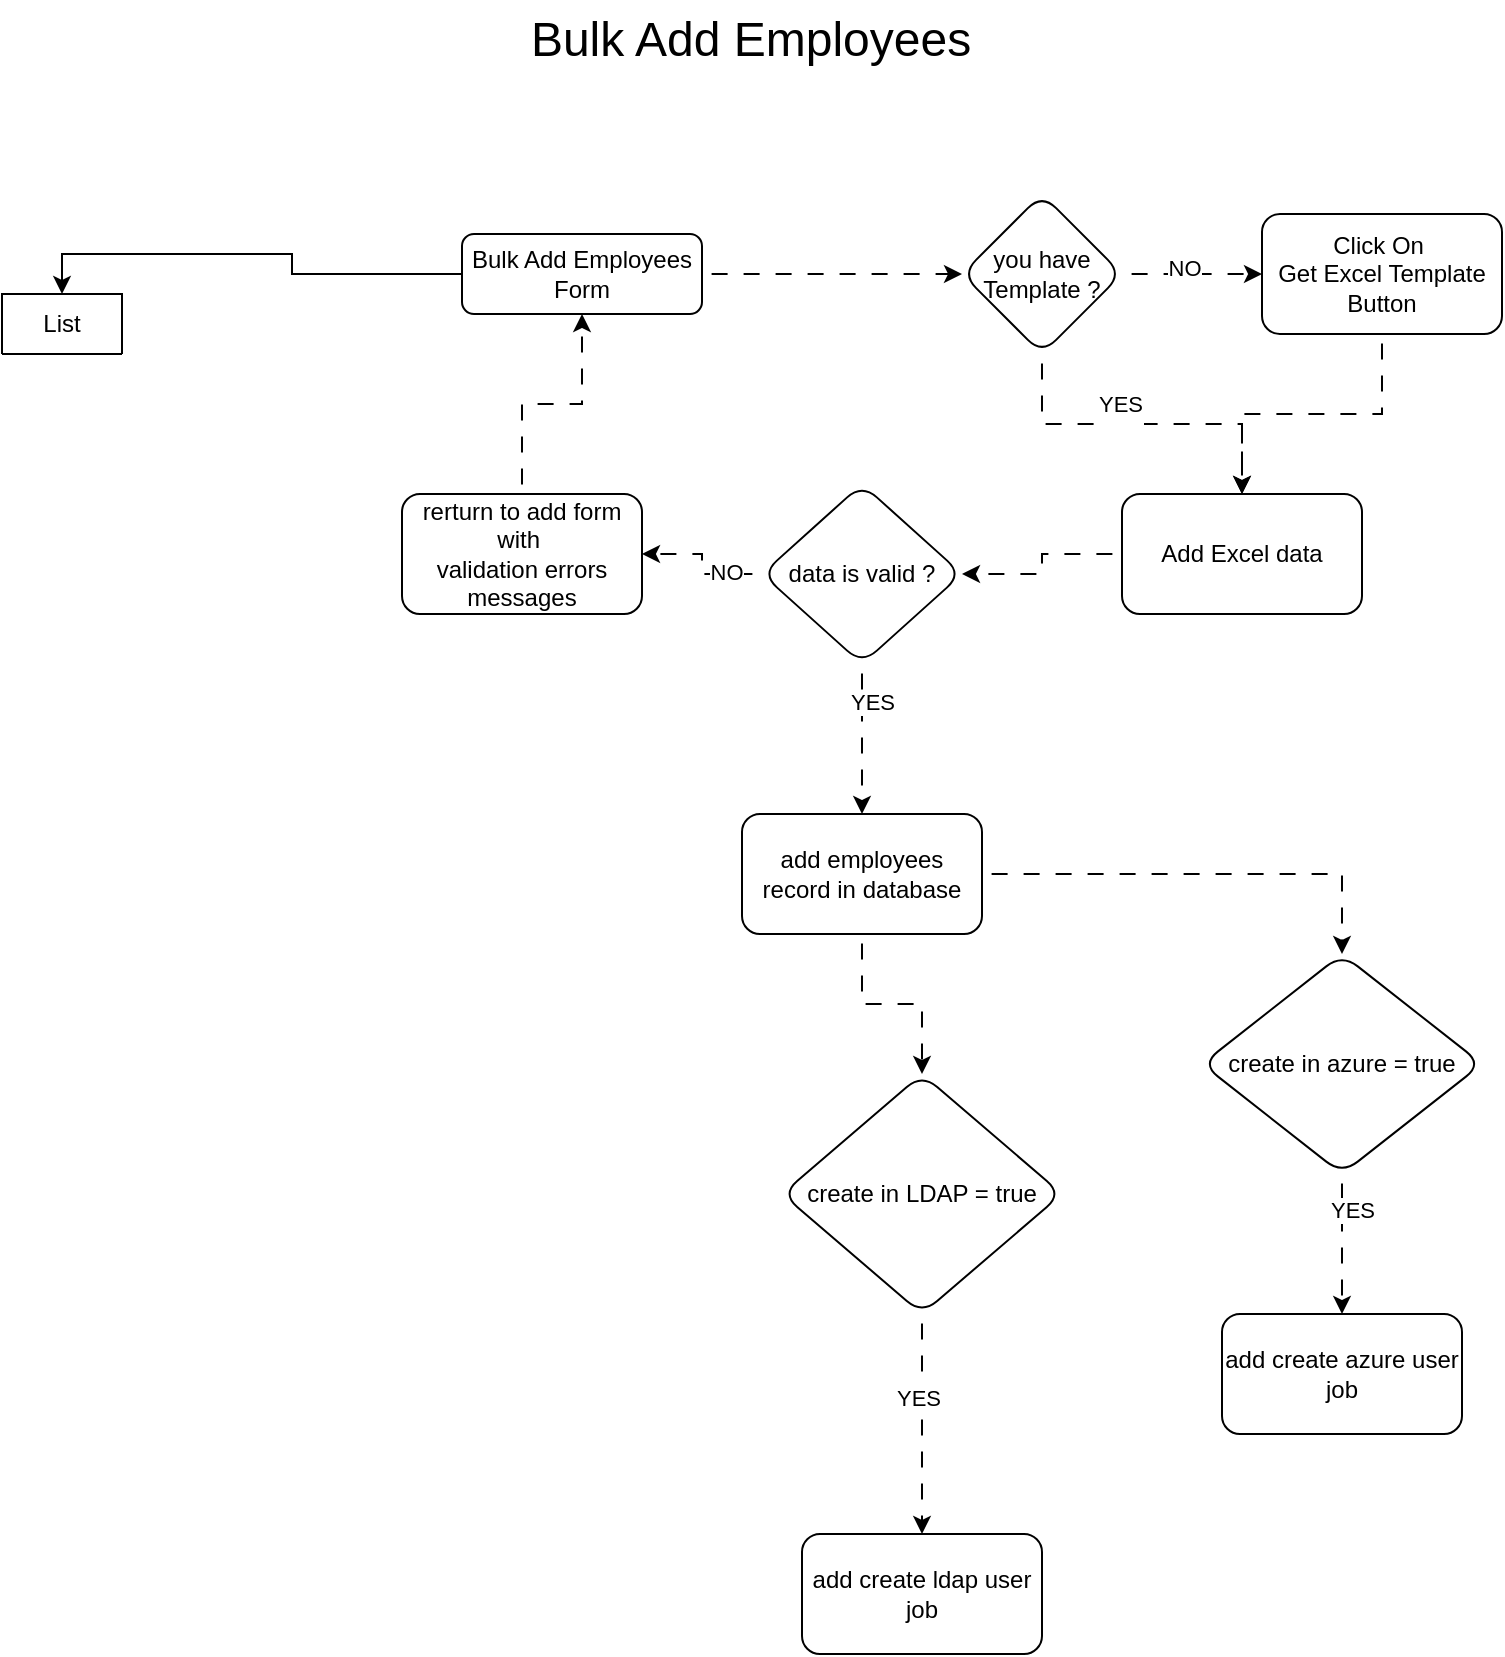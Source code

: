<mxfile version="24.5.3" type="device">
  <diagram id="C5RBs43oDa-KdzZeNtuy" name="Bulk Add">
    <mxGraphModel dx="1050" dy="621" grid="1" gridSize="10" guides="1" tooltips="1" connect="1" arrows="1" fold="1" page="1" pageScale="1" pageWidth="827" pageHeight="1169" math="0" shadow="0">
      <root>
        <mxCell id="WIyWlLk6GJQsqaUBKTNV-0" />
        <mxCell id="WIyWlLk6GJQsqaUBKTNV-1" parent="WIyWlLk6GJQsqaUBKTNV-0" />
        <mxCell id="Q-pOXx7L6EONSqe57Ewr-2" value="" style="edgeStyle=orthogonalEdgeStyle;rounded=0;orthogonalLoop=1;jettySize=auto;html=1;shadow=0;flowAnimation=1;" parent="WIyWlLk6GJQsqaUBKTNV-1" source="WIyWlLk6GJQsqaUBKTNV-3" target="Q-pOXx7L6EONSqe57Ewr-1" edge="1">
          <mxGeometry relative="1" as="geometry" />
        </mxCell>
        <mxCell id="qlC13VSq4J5NLLpyvXxt-22" style="edgeStyle=orthogonalEdgeStyle;rounded=0;orthogonalLoop=1;jettySize=auto;html=1;entryX=0.5;entryY=0;entryDx=0;entryDy=0;shadow=0;strokeColor=default;align=center;verticalAlign=middle;fontFamily=Helvetica;fontSize=11;fontColor=default;labelBackgroundColor=default;endArrow=classic;flowAnimation=0;" edge="1" parent="WIyWlLk6GJQsqaUBKTNV-1" source="WIyWlLk6GJQsqaUBKTNV-3" target="qlC13VSq4J5NLLpyvXxt-12">
          <mxGeometry relative="1" as="geometry" />
        </mxCell>
        <mxCell id="WIyWlLk6GJQsqaUBKTNV-3" value="Bulk Add Employees Form" style="rounded=1;whiteSpace=wrap;html=1;fontSize=12;glass=0;strokeWidth=1;shadow=0;" parent="WIyWlLk6GJQsqaUBKTNV-1" vertex="1">
          <mxGeometry x="270" y="130" width="120" height="40" as="geometry" />
        </mxCell>
        <mxCell id="qlC13VSq4J5NLLpyvXxt-2" value="" style="edgeStyle=orthogonalEdgeStyle;rounded=0;orthogonalLoop=1;jettySize=auto;html=1;shadow=0;strokeColor=default;align=center;verticalAlign=middle;fontFamily=Helvetica;fontSize=11;fontColor=default;labelBackgroundColor=default;endArrow=classic;flowAnimation=1;" edge="1" parent="WIyWlLk6GJQsqaUBKTNV-1" source="Q-pOXx7L6EONSqe57Ewr-1" target="qlC13VSq4J5NLLpyvXxt-1">
          <mxGeometry relative="1" as="geometry" />
        </mxCell>
        <mxCell id="qlC13VSq4J5NLLpyvXxt-3" value="NO" style="edgeLabel;html=1;align=center;verticalAlign=middle;resizable=0;points=[];fontFamily=Helvetica;fontSize=11;fontColor=default;labelBackgroundColor=default;" vertex="1" connectable="0" parent="qlC13VSq4J5NLLpyvXxt-2">
          <mxGeometry x="-0.126" y="3" relative="1" as="geometry">
            <mxPoint as="offset" />
          </mxGeometry>
        </mxCell>
        <mxCell id="qlC13VSq4J5NLLpyvXxt-5" value="" style="edgeStyle=orthogonalEdgeStyle;rounded=0;orthogonalLoop=1;jettySize=auto;html=1;shadow=0;strokeColor=default;align=center;verticalAlign=middle;fontFamily=Helvetica;fontSize=11;fontColor=default;labelBackgroundColor=default;endArrow=classic;flowAnimation=1;" edge="1" parent="WIyWlLk6GJQsqaUBKTNV-1" source="Q-pOXx7L6EONSqe57Ewr-1" target="qlC13VSq4J5NLLpyvXxt-4">
          <mxGeometry relative="1" as="geometry" />
        </mxCell>
        <mxCell id="qlC13VSq4J5NLLpyvXxt-6" value="YES&lt;div&gt;&lt;br&gt;&lt;/div&gt;" style="edgeLabel;html=1;align=center;verticalAlign=middle;resizable=0;points=[];fontFamily=Helvetica;fontSize=11;fontColor=default;labelBackgroundColor=default;" vertex="1" connectable="0" parent="qlC13VSq4J5NLLpyvXxt-5">
          <mxGeometry x="-0.138" y="3" relative="1" as="geometry">
            <mxPoint as="offset" />
          </mxGeometry>
        </mxCell>
        <mxCell id="Q-pOXx7L6EONSqe57Ewr-1" value="you have Template ?" style="rhombus;whiteSpace=wrap;html=1;rounded=1;glass=0;strokeWidth=1;shadow=0;" parent="WIyWlLk6GJQsqaUBKTNV-1" vertex="1">
          <mxGeometry x="520" y="110" width="80" height="80" as="geometry" />
        </mxCell>
        <mxCell id="qlC13VSq4J5NLLpyvXxt-0" value="&lt;font style=&quot;font-size: 24px;&quot;&gt;Bulk Add Employees&lt;/font&gt;" style="text;html=1;align=center;verticalAlign=middle;resizable=0;points=[];autosize=1;strokeColor=none;fillColor=none;fontFamily=Helvetica;fontSize=11;fontColor=default;labelBackgroundColor=default;" vertex="1" parent="WIyWlLk6GJQsqaUBKTNV-1">
          <mxGeometry x="294" y="13" width="240" height="40" as="geometry" />
        </mxCell>
        <mxCell id="qlC13VSq4J5NLLpyvXxt-11" value="" style="edgeStyle=orthogonalEdgeStyle;rounded=0;orthogonalLoop=1;jettySize=auto;html=1;shadow=0;strokeColor=default;align=center;verticalAlign=middle;fontFamily=Helvetica;fontSize=11;fontColor=default;labelBackgroundColor=default;endArrow=classic;flowAnimation=1;" edge="1" parent="WIyWlLk6GJQsqaUBKTNV-1" source="qlC13VSq4J5NLLpyvXxt-1" target="qlC13VSq4J5NLLpyvXxt-4">
          <mxGeometry relative="1" as="geometry" />
        </mxCell>
        <mxCell id="qlC13VSq4J5NLLpyvXxt-1" value="Click On&amp;nbsp;&lt;br&gt;Get Excel Template&lt;br&gt;Button" style="whiteSpace=wrap;html=1;rounded=1;glass=0;strokeWidth=1;shadow=0;" vertex="1" parent="WIyWlLk6GJQsqaUBKTNV-1">
          <mxGeometry x="670" y="120" width="120" height="60" as="geometry" />
        </mxCell>
        <mxCell id="qlC13VSq4J5NLLpyvXxt-8" value="" style="edgeStyle=orthogonalEdgeStyle;rounded=0;orthogonalLoop=1;jettySize=auto;html=1;shadow=0;strokeColor=default;align=center;verticalAlign=middle;fontFamily=Helvetica;fontSize=11;fontColor=default;labelBackgroundColor=default;endArrow=classic;flowAnimation=1;" edge="1" parent="WIyWlLk6GJQsqaUBKTNV-1" source="qlC13VSq4J5NLLpyvXxt-4" target="qlC13VSq4J5NLLpyvXxt-7">
          <mxGeometry relative="1" as="geometry" />
        </mxCell>
        <mxCell id="qlC13VSq4J5NLLpyvXxt-4" value="Add Excel data" style="whiteSpace=wrap;html=1;rounded=1;glass=0;strokeWidth=1;shadow=0;" vertex="1" parent="WIyWlLk6GJQsqaUBKTNV-1">
          <mxGeometry x="600" y="260" width="120" height="60" as="geometry" />
        </mxCell>
        <mxCell id="qlC13VSq4J5NLLpyvXxt-39" value="" style="edgeStyle=orthogonalEdgeStyle;rounded=0;orthogonalLoop=1;jettySize=auto;html=1;shadow=0;strokeColor=default;align=center;verticalAlign=middle;fontFamily=Helvetica;fontSize=11;fontColor=default;labelBackgroundColor=default;endArrow=classic;flowAnimation=1;" edge="1" parent="WIyWlLk6GJQsqaUBKTNV-1" source="qlC13VSq4J5NLLpyvXxt-7" target="qlC13VSq4J5NLLpyvXxt-38">
          <mxGeometry relative="1" as="geometry" />
        </mxCell>
        <mxCell id="qlC13VSq4J5NLLpyvXxt-41" value="NO" style="edgeLabel;html=1;align=center;verticalAlign=middle;resizable=0;points=[];fontFamily=Helvetica;fontSize=11;fontColor=default;labelBackgroundColor=default;" vertex="1" connectable="0" parent="qlC13VSq4J5NLLpyvXxt-39">
          <mxGeometry x="-0.48" y="-1" relative="1" as="geometry">
            <mxPoint as="offset" />
          </mxGeometry>
        </mxCell>
        <mxCell id="qlC13VSq4J5NLLpyvXxt-43" value="" style="edgeStyle=orthogonalEdgeStyle;rounded=0;orthogonalLoop=1;jettySize=auto;html=1;shadow=0;strokeColor=default;align=center;verticalAlign=middle;fontFamily=Helvetica;fontSize=11;fontColor=default;labelBackgroundColor=default;endArrow=classic;flowAnimation=1;" edge="1" parent="WIyWlLk6GJQsqaUBKTNV-1" source="qlC13VSq4J5NLLpyvXxt-7" target="qlC13VSq4J5NLLpyvXxt-42">
          <mxGeometry relative="1" as="geometry" />
        </mxCell>
        <mxCell id="qlC13VSq4J5NLLpyvXxt-44" value="YES" style="edgeLabel;html=1;align=center;verticalAlign=middle;resizable=0;points=[];fontFamily=Helvetica;fontSize=11;fontColor=default;labelBackgroundColor=default;" vertex="1" connectable="0" parent="qlC13VSq4J5NLLpyvXxt-43">
          <mxGeometry x="-0.49" y="5" relative="1" as="geometry">
            <mxPoint as="offset" />
          </mxGeometry>
        </mxCell>
        <mxCell id="qlC13VSq4J5NLLpyvXxt-7" value="data is valid ?" style="rhombus;whiteSpace=wrap;html=1;rounded=1;glass=0;strokeWidth=1;shadow=0;" vertex="1" parent="WIyWlLk6GJQsqaUBKTNV-1">
          <mxGeometry x="420" y="255" width="100" height="90" as="geometry" />
        </mxCell>
        <mxCell id="qlC13VSq4J5NLLpyvXxt-12" value="List" style="swimlane;fontStyle=0;childLayout=stackLayout;horizontal=1;startSize=30;horizontalStack=0;resizeParent=1;resizeParentMax=0;resizeLast=0;collapsible=1;marginBottom=0;whiteSpace=wrap;html=1;" vertex="1" collapsed="1" parent="WIyWlLk6GJQsqaUBKTNV-1">
          <mxGeometry x="40" y="160" width="60" height="30" as="geometry">
            <mxRectangle x="40" y="160" width="140" height="510" as="alternateBounds" />
          </mxGeometry>
        </mxCell>
        <mxCell id="qlC13VSq4J5NLLpyvXxt-15" value="code" style="text;strokeColor=none;fillColor=none;align=left;verticalAlign=middle;spacingLeft=4;spacingRight=4;overflow=hidden;points=[[0,0.5],[1,0.5]];portConstraint=eastwest;rotatable=0;whiteSpace=wrap;html=1;" vertex="1" parent="qlC13VSq4J5NLLpyvXxt-12">
          <mxGeometry y="30" width="140" height="30" as="geometry" />
        </mxCell>
        <mxCell id="qlC13VSq4J5NLLpyvXxt-13" value="arabic name" style="text;strokeColor=none;fillColor=none;align=left;verticalAlign=middle;spacingLeft=4;spacingRight=4;overflow=hidden;points=[[0,0.5],[1,0.5]];portConstraint=eastwest;rotatable=0;whiteSpace=wrap;html=1;" vertex="1" parent="qlC13VSq4J5NLLpyvXxt-12">
          <mxGeometry y="60" width="140" height="30" as="geometry" />
        </mxCell>
        <mxCell id="qlC13VSq4J5NLLpyvXxt-14" value="english name" style="text;strokeColor=none;fillColor=none;align=left;verticalAlign=middle;spacingLeft=4;spacingRight=4;overflow=hidden;points=[[0,0.5],[1,0.5]];portConstraint=eastwest;rotatable=0;whiteSpace=wrap;html=1;" vertex="1" parent="qlC13VSq4J5NLLpyvXxt-12">
          <mxGeometry y="90" width="140" height="30" as="geometry" />
        </mxCell>
        <mxCell id="qlC13VSq4J5NLLpyvXxt-23" value="display name" style="text;strokeColor=none;fillColor=none;align=left;verticalAlign=middle;spacingLeft=4;spacingRight=4;overflow=hidden;points=[[0,0.5],[1,0.5]];portConstraint=eastwest;rotatable=0;whiteSpace=wrap;html=1;" vertex="1" parent="qlC13VSq4J5NLLpyvXxt-12">
          <mxGeometry y="120" width="140" height="30" as="geometry" />
        </mxCell>
        <mxCell id="qlC13VSq4J5NLLpyvXxt-24" value="username" style="text;strokeColor=none;fillColor=none;align=left;verticalAlign=middle;spacingLeft=4;spacingRight=4;overflow=hidden;points=[[0,0.5],[1,0.5]];portConstraint=eastwest;rotatable=0;whiteSpace=wrap;html=1;" vertex="1" parent="qlC13VSq4J5NLLpyvXxt-12">
          <mxGeometry y="150" width="140" height="30" as="geometry" />
        </mxCell>
        <mxCell id="qlC13VSq4J5NLLpyvXxt-25" value="password" style="text;strokeColor=none;fillColor=none;align=left;verticalAlign=middle;spacingLeft=4;spacingRight=4;overflow=hidden;points=[[0,0.5],[1,0.5]];portConstraint=eastwest;rotatable=0;whiteSpace=wrap;html=1;" vertex="1" parent="qlC13VSq4J5NLLpyvXxt-12">
          <mxGeometry y="180" width="140" height="30" as="geometry" />
        </mxCell>
        <mxCell id="qlC13VSq4J5NLLpyvXxt-20" value="gender" style="text;strokeColor=none;fillColor=none;align=left;verticalAlign=middle;spacingLeft=4;spacingRight=4;overflow=hidden;points=[[0,0.5],[1,0.5]];portConstraint=eastwest;rotatable=0;whiteSpace=wrap;html=1;" vertex="1" parent="qlC13VSq4J5NLLpyvXxt-12">
          <mxGeometry y="210" width="140" height="30" as="geometry" />
        </mxCell>
        <mxCell id="qlC13VSq4J5NLLpyvXxt-28" value="job code" style="text;strokeColor=none;fillColor=none;align=left;verticalAlign=middle;spacingLeft=4;spacingRight=4;overflow=hidden;points=[[0,0.5],[1,0.5]];portConstraint=eastwest;rotatable=0;whiteSpace=wrap;html=1;" vertex="1" parent="qlC13VSq4J5NLLpyvXxt-12">
          <mxGeometry y="240" width="140" height="30" as="geometry" />
        </mxCell>
        <mxCell id="qlC13VSq4J5NLLpyvXxt-29" value="manager code" style="text;strokeColor=none;fillColor=none;align=left;verticalAlign=middle;spacingLeft=4;spacingRight=4;overflow=hidden;points=[[0,0.5],[1,0.5]];portConstraint=eastwest;rotatable=0;whiteSpace=wrap;html=1;" vertex="1" parent="qlC13VSq4J5NLLpyvXxt-12">
          <mxGeometry y="270" width="140" height="30" as="geometry" />
        </mxCell>
        <mxCell id="qlC13VSq4J5NLLpyvXxt-30" value="rule code" style="text;strokeColor=none;fillColor=none;align=left;verticalAlign=middle;spacingLeft=4;spacingRight=4;overflow=hidden;points=[[0,0.5],[1,0.5]];portConstraint=eastwest;rotatable=0;whiteSpace=wrap;html=1;" vertex="1" parent="qlC13VSq4J5NLLpyvXxt-12">
          <mxGeometry y="300" width="140" height="30" as="geometry" />
        </mxCell>
        <mxCell id="qlC13VSq4J5NLLpyvXxt-31" value="email" style="text;strokeColor=none;fillColor=none;align=left;verticalAlign=middle;spacingLeft=4;spacingRight=4;overflow=hidden;points=[[0,0.5],[1,0.5]];portConstraint=eastwest;rotatable=0;whiteSpace=wrap;html=1;" vertex="1" parent="qlC13VSq4J5NLLpyvXxt-12">
          <mxGeometry y="330" width="140" height="30" as="geometry" />
        </mxCell>
        <mxCell id="qlC13VSq4J5NLLpyvXxt-32" value="national id type" style="text;strokeColor=none;fillColor=none;align=left;verticalAlign=middle;spacingLeft=4;spacingRight=4;overflow=hidden;points=[[0,0.5],[1,0.5]];portConstraint=eastwest;rotatable=0;whiteSpace=wrap;html=1;" vertex="1" parent="qlC13VSq4J5NLLpyvXxt-12">
          <mxGeometry y="360" width="140" height="30" as="geometry" />
        </mxCell>
        <mxCell id="qlC13VSq4J5NLLpyvXxt-34" value="national id expiry date" style="text;strokeColor=none;fillColor=none;align=left;verticalAlign=middle;spacingLeft=4;spacingRight=4;overflow=hidden;points=[[0,0.5],[1,0.5]];portConstraint=eastwest;rotatable=0;whiteSpace=wrap;html=1;" vertex="1" parent="qlC13VSq4J5NLLpyvXxt-12">
          <mxGeometry y="390" width="140" height="30" as="geometry" />
        </mxCell>
        <mxCell id="qlC13VSq4J5NLLpyvXxt-35" value="national id" style="text;strokeColor=none;fillColor=none;align=left;verticalAlign=middle;spacingLeft=4;spacingRight=4;overflow=hidden;points=[[0,0.5],[1,0.5]];portConstraint=eastwest;rotatable=0;whiteSpace=wrap;html=1;" vertex="1" parent="qlC13VSq4J5NLLpyvXxt-12">
          <mxGeometry y="420" width="140" height="30" as="geometry" />
        </mxCell>
        <mxCell id="qlC13VSq4J5NLLpyvXxt-36" value="timezone" style="text;strokeColor=none;fillColor=none;align=left;verticalAlign=middle;spacingLeft=4;spacingRight=4;overflow=hidden;points=[[0,0.5],[1,0.5]];portConstraint=eastwest;rotatable=0;whiteSpace=wrap;html=1;" vertex="1" parent="qlC13VSq4J5NLLpyvXxt-12">
          <mxGeometry y="450" width="140" height="30" as="geometry" />
        </mxCell>
        <mxCell id="qlC13VSq4J5NLLpyvXxt-37" value="lang" style="text;strokeColor=none;fillColor=none;align=left;verticalAlign=middle;spacingLeft=4;spacingRight=4;overflow=hidden;points=[[0,0.5],[1,0.5]];portConstraint=eastwest;rotatable=0;whiteSpace=wrap;html=1;" vertex="1" parent="qlC13VSq4J5NLLpyvXxt-12">
          <mxGeometry y="480" width="140" height="30" as="geometry" />
        </mxCell>
        <mxCell id="qlC13VSq4J5NLLpyvXxt-40" value="" style="edgeStyle=orthogonalEdgeStyle;rounded=0;orthogonalLoop=1;jettySize=auto;html=1;shadow=0;strokeColor=default;align=center;verticalAlign=middle;fontFamily=Helvetica;fontSize=11;fontColor=default;labelBackgroundColor=default;endArrow=classic;flowAnimation=1;" edge="1" parent="WIyWlLk6GJQsqaUBKTNV-1" source="qlC13VSq4J5NLLpyvXxt-38" target="WIyWlLk6GJQsqaUBKTNV-3">
          <mxGeometry relative="1" as="geometry" />
        </mxCell>
        <mxCell id="qlC13VSq4J5NLLpyvXxt-38" value="rerturn to add form with&amp;nbsp;&lt;br&gt;validation errors messages" style="whiteSpace=wrap;html=1;rounded=1;glass=0;strokeWidth=1;shadow=0;" vertex="1" parent="WIyWlLk6GJQsqaUBKTNV-1">
          <mxGeometry x="240" y="260" width="120" height="60" as="geometry" />
        </mxCell>
        <mxCell id="qlC13VSq4J5NLLpyvXxt-46" value="" style="edgeStyle=orthogonalEdgeStyle;rounded=0;orthogonalLoop=1;jettySize=auto;html=1;shadow=0;strokeColor=default;align=center;verticalAlign=middle;fontFamily=Helvetica;fontSize=11;fontColor=default;labelBackgroundColor=default;endArrow=classic;flowAnimation=1;" edge="1" parent="WIyWlLk6GJQsqaUBKTNV-1" source="qlC13VSq4J5NLLpyvXxt-42" target="qlC13VSq4J5NLLpyvXxt-45">
          <mxGeometry relative="1" as="geometry" />
        </mxCell>
        <mxCell id="qlC13VSq4J5NLLpyvXxt-51" value="" style="edgeStyle=orthogonalEdgeStyle;rounded=0;orthogonalLoop=1;jettySize=auto;html=1;shadow=0;strokeColor=default;align=center;verticalAlign=middle;fontFamily=Helvetica;fontSize=11;fontColor=default;labelBackgroundColor=default;endArrow=classic;flowAnimation=1;" edge="1" parent="WIyWlLk6GJQsqaUBKTNV-1" source="qlC13VSq4J5NLLpyvXxt-42" target="qlC13VSq4J5NLLpyvXxt-50">
          <mxGeometry relative="1" as="geometry" />
        </mxCell>
        <mxCell id="qlC13VSq4J5NLLpyvXxt-42" value="add employees record in database" style="whiteSpace=wrap;html=1;rounded=1;glass=0;strokeWidth=1;shadow=0;" vertex="1" parent="WIyWlLk6GJQsqaUBKTNV-1">
          <mxGeometry x="410" y="420" width="120" height="60" as="geometry" />
        </mxCell>
        <mxCell id="qlC13VSq4J5NLLpyvXxt-48" value="" style="edgeStyle=orthogonalEdgeStyle;rounded=0;orthogonalLoop=1;jettySize=auto;html=1;shadow=0;strokeColor=default;align=center;verticalAlign=middle;fontFamily=Helvetica;fontSize=11;fontColor=default;labelBackgroundColor=default;endArrow=classic;flowAnimation=1;" edge="1" parent="WIyWlLk6GJQsqaUBKTNV-1" source="qlC13VSq4J5NLLpyvXxt-45" target="qlC13VSq4J5NLLpyvXxt-47">
          <mxGeometry relative="1" as="geometry" />
        </mxCell>
        <mxCell id="qlC13VSq4J5NLLpyvXxt-49" value="YES" style="edgeLabel;html=1;align=center;verticalAlign=middle;resizable=0;points=[];fontFamily=Helvetica;fontSize=11;fontColor=default;labelBackgroundColor=default;" vertex="1" connectable="0" parent="qlC13VSq4J5NLLpyvXxt-48">
          <mxGeometry x="-0.48" y="5" relative="1" as="geometry">
            <mxPoint as="offset" />
          </mxGeometry>
        </mxCell>
        <mxCell id="qlC13VSq4J5NLLpyvXxt-45" value="create in azure = true" style="rhombus;whiteSpace=wrap;html=1;rounded=1;glass=0;strokeWidth=1;shadow=0;" vertex="1" parent="WIyWlLk6GJQsqaUBKTNV-1">
          <mxGeometry x="640" y="490" width="140" height="110" as="geometry" />
        </mxCell>
        <mxCell id="qlC13VSq4J5NLLpyvXxt-47" value="add create azure user job" style="whiteSpace=wrap;html=1;rounded=1;glass=0;strokeWidth=1;shadow=0;" vertex="1" parent="WIyWlLk6GJQsqaUBKTNV-1">
          <mxGeometry x="650" y="670" width="120" height="60" as="geometry" />
        </mxCell>
        <mxCell id="qlC13VSq4J5NLLpyvXxt-53" value="" style="edgeStyle=orthogonalEdgeStyle;rounded=0;orthogonalLoop=1;jettySize=auto;html=1;shadow=0;strokeColor=default;align=center;verticalAlign=middle;fontFamily=Helvetica;fontSize=11;fontColor=default;labelBackgroundColor=default;endArrow=classic;flowAnimation=1;" edge="1" parent="WIyWlLk6GJQsqaUBKTNV-1" source="qlC13VSq4J5NLLpyvXxt-50" target="qlC13VSq4J5NLLpyvXxt-52">
          <mxGeometry relative="1" as="geometry" />
        </mxCell>
        <mxCell id="qlC13VSq4J5NLLpyvXxt-54" value="YES" style="edgeLabel;html=1;align=center;verticalAlign=middle;resizable=0;points=[];fontFamily=Helvetica;fontSize=11;fontColor=default;labelBackgroundColor=default;" vertex="1" connectable="0" parent="qlC13VSq4J5NLLpyvXxt-53">
          <mxGeometry x="-0.233" y="-2" relative="1" as="geometry">
            <mxPoint as="offset" />
          </mxGeometry>
        </mxCell>
        <mxCell id="qlC13VSq4J5NLLpyvXxt-50" value="create in LDAP = true" style="rhombus;whiteSpace=wrap;html=1;rounded=1;glass=0;strokeWidth=1;shadow=0;" vertex="1" parent="WIyWlLk6GJQsqaUBKTNV-1">
          <mxGeometry x="430" y="550" width="140" height="120" as="geometry" />
        </mxCell>
        <mxCell id="qlC13VSq4J5NLLpyvXxt-52" value="add create ldap user job" style="whiteSpace=wrap;html=1;rounded=1;glass=0;strokeWidth=1;shadow=0;" vertex="1" parent="WIyWlLk6GJQsqaUBKTNV-1">
          <mxGeometry x="440" y="780" width="120" height="60" as="geometry" />
        </mxCell>
      </root>
    </mxGraphModel>
  </diagram>
</mxfile>
